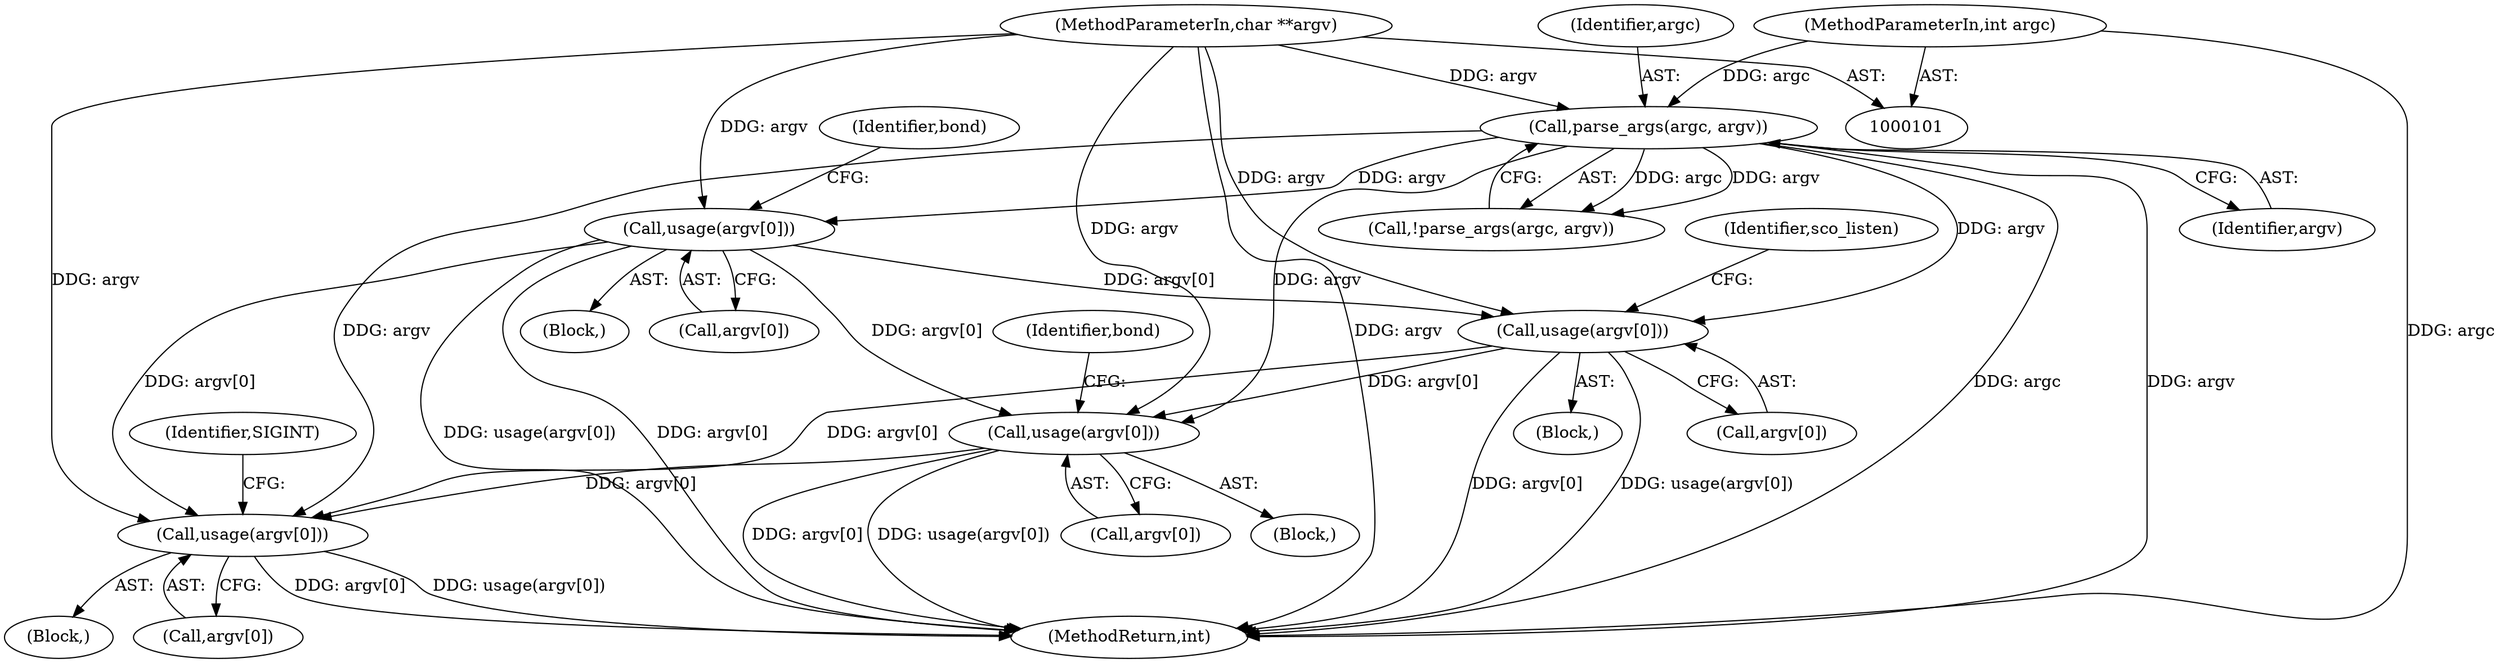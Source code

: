 digraph "0_Android_37c88107679d36c419572732b4af6e18bb2f7dce_6@pointer" {
"1000167" [label="(Call,usage(argv[0]))"];
"1000111" [label="(Call,usage(argv[0]))"];
"1000107" [label="(Call,parse_args(argc, argv))"];
"1000102" [label="(MethodParameterIn,int argc)"];
"1000103" [label="(MethodParameterIn,char **argv)"];
"1000135" [label="(Call,usage(argv[0]))"];
"1000123" [label="(Call,usage(argv[0]))"];
"1000106" [label="(Call,!parse_args(argc, argv))"];
"1000112" [label="(Call,argv[0])"];
"1000174" [label="(Identifier,SIGINT)"];
"1000111" [label="(Call,usage(argv[0]))"];
"1000107" [label="(Call,parse_args(argc, argv))"];
"1000108" [label="(Identifier,argc)"];
"1000103" [label="(MethodParameterIn,char **argv)"];
"1000109" [label="(Identifier,argv)"];
"1000110" [label="(Block,)"];
"1000131" [label="(Block,)"];
"1000136" [label="(Call,argv[0])"];
"1000129" [label="(Identifier,sco_listen)"];
"1000167" [label="(Call,usage(argv[0]))"];
"1000142" [label="(Identifier,bond)"];
"1000123" [label="(Call,usage(argv[0]))"];
"1000102" [label="(MethodParameterIn,int argc)"];
"1000135" [label="(Call,usage(argv[0]))"];
"1000578" [label="(MethodReturn,int)"];
"1000168" [label="(Call,argv[0])"];
"1000117" [label="(Identifier,bond)"];
"1000124" [label="(Call,argv[0])"];
"1000119" [label="(Block,)"];
"1000163" [label="(Block,)"];
"1000167" -> "1000163"  [label="AST: "];
"1000167" -> "1000168"  [label="CFG: "];
"1000168" -> "1000167"  [label="AST: "];
"1000174" -> "1000167"  [label="CFG: "];
"1000167" -> "1000578"  [label="DDG: argv[0]"];
"1000167" -> "1000578"  [label="DDG: usage(argv[0])"];
"1000111" -> "1000167"  [label="DDG: argv[0]"];
"1000135" -> "1000167"  [label="DDG: argv[0]"];
"1000107" -> "1000167"  [label="DDG: argv"];
"1000123" -> "1000167"  [label="DDG: argv[0]"];
"1000103" -> "1000167"  [label="DDG: argv"];
"1000111" -> "1000110"  [label="AST: "];
"1000111" -> "1000112"  [label="CFG: "];
"1000112" -> "1000111"  [label="AST: "];
"1000117" -> "1000111"  [label="CFG: "];
"1000111" -> "1000578"  [label="DDG: argv[0]"];
"1000111" -> "1000578"  [label="DDG: usage(argv[0])"];
"1000107" -> "1000111"  [label="DDG: argv"];
"1000103" -> "1000111"  [label="DDG: argv"];
"1000111" -> "1000123"  [label="DDG: argv[0]"];
"1000111" -> "1000135"  [label="DDG: argv[0]"];
"1000107" -> "1000106"  [label="AST: "];
"1000107" -> "1000109"  [label="CFG: "];
"1000108" -> "1000107"  [label="AST: "];
"1000109" -> "1000107"  [label="AST: "];
"1000106" -> "1000107"  [label="CFG: "];
"1000107" -> "1000578"  [label="DDG: argc"];
"1000107" -> "1000578"  [label="DDG: argv"];
"1000107" -> "1000106"  [label="DDG: argc"];
"1000107" -> "1000106"  [label="DDG: argv"];
"1000102" -> "1000107"  [label="DDG: argc"];
"1000103" -> "1000107"  [label="DDG: argv"];
"1000107" -> "1000123"  [label="DDG: argv"];
"1000107" -> "1000135"  [label="DDG: argv"];
"1000102" -> "1000101"  [label="AST: "];
"1000102" -> "1000578"  [label="DDG: argc"];
"1000103" -> "1000101"  [label="AST: "];
"1000103" -> "1000578"  [label="DDG: argv"];
"1000103" -> "1000123"  [label="DDG: argv"];
"1000103" -> "1000135"  [label="DDG: argv"];
"1000135" -> "1000131"  [label="AST: "];
"1000135" -> "1000136"  [label="CFG: "];
"1000136" -> "1000135"  [label="AST: "];
"1000142" -> "1000135"  [label="CFG: "];
"1000135" -> "1000578"  [label="DDG: usage(argv[0])"];
"1000135" -> "1000578"  [label="DDG: argv[0]"];
"1000123" -> "1000135"  [label="DDG: argv[0]"];
"1000123" -> "1000119"  [label="AST: "];
"1000123" -> "1000124"  [label="CFG: "];
"1000124" -> "1000123"  [label="AST: "];
"1000129" -> "1000123"  [label="CFG: "];
"1000123" -> "1000578"  [label="DDG: usage(argv[0])"];
"1000123" -> "1000578"  [label="DDG: argv[0]"];
}
